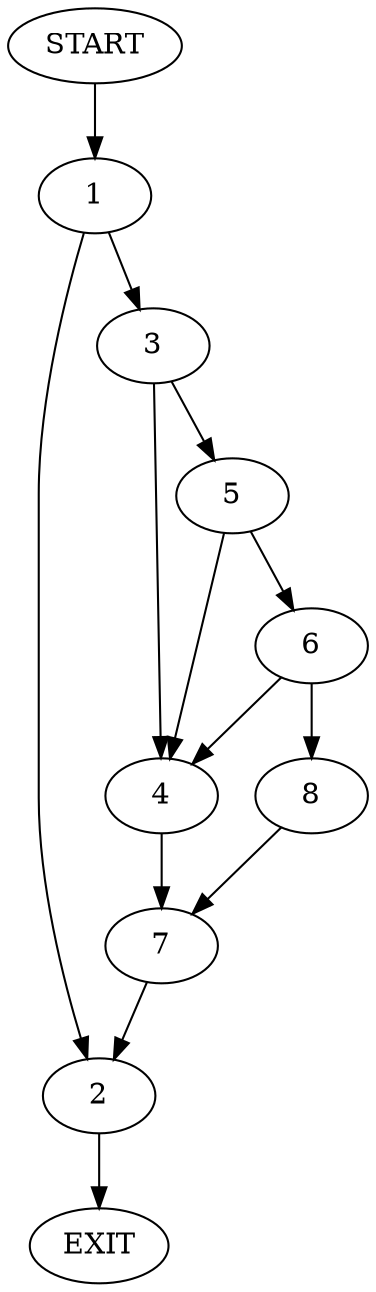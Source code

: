 digraph {
0 [label="START"]
9 [label="EXIT"]
0 -> 1
1 -> 2
1 -> 3
2 -> 9
3 -> 4
3 -> 5
5 -> 4
5 -> 6
4 -> 7
6 -> 4
6 -> 8
8 -> 7
7 -> 2
}
